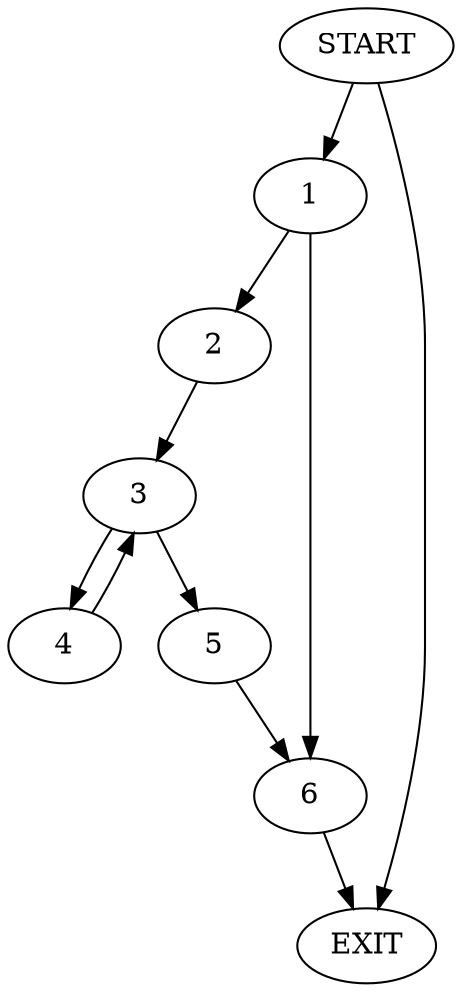 digraph { 
0 [label="START"];
1;
2;
3;
4;
5;
6;
7[label="EXIT"];
0 -> 1;
0 -> 7;
1 -> 2;
1 -> 6;
2 -> 3;
3 -> 4;
3 -> 5;
4 -> 3;
5 -> 6;
6 -> 7;
}